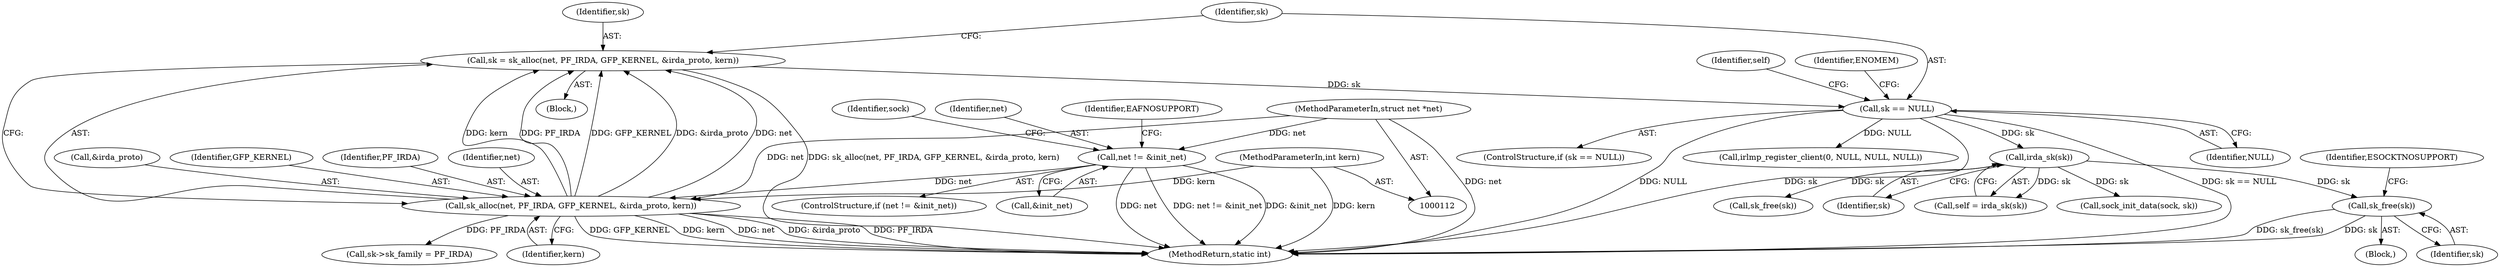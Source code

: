 digraph "0_linux_79462ad02e861803b3840cc782248c7359451cd9_3@API" {
"1000259" [label="(Call,sk_free(sk))"];
"1000170" [label="(Call,irda_sk(sk))"];
"1000162" [label="(Call,sk == NULL)"];
"1000152" [label="(Call,sk = sk_alloc(net, PF_IRDA, GFP_KERNEL, &irda_proto, kern))"];
"1000154" [label="(Call,sk_alloc(net, PF_IRDA, GFP_KERNEL, &irda_proto, kern))"];
"1000132" [label="(Call,net != &init_net)"];
"1000113" [label="(MethodParameterIn,struct net *net)"];
"1000116" [label="(MethodParameterIn,int kern)"];
"1000160" [label="(Identifier,kern)"];
"1000141" [label="(Identifier,sock)"];
"1000185" [label="(Block,)"];
"1000163" [label="(Identifier,sk)"];
"1000263" [label="(Identifier,ESOCKTNOSUPPORT)"];
"1000281" [label="(Call,irlmp_register_client(0, NULL, NULL, NULL))"];
"1000113" [label="(MethodParameterIn,struct net *net)"];
"1000170" [label="(Call,irda_sk(sk))"];
"1000168" [label="(Call,self = irda_sk(sk))"];
"1000319" [label="(MethodReturn,static int)"];
"1000158" [label="(Call,&irda_proto)"];
"1000260" [label="(Identifier,sk)"];
"1000116" [label="(MethodParameterIn,int kern)"];
"1000157" [label="(Identifier,GFP_KERNEL)"];
"1000153" [label="(Identifier,sk)"];
"1000133" [label="(Identifier,net)"];
"1000131" [label="(ControlStructure,if (net != &init_net))"];
"1000152" [label="(Call,sk = sk_alloc(net, PF_IRDA, GFP_KERNEL, &irda_proto, kern))"];
"1000154" [label="(Call,sk_alloc(net, PF_IRDA, GFP_KERNEL, &irda_proto, kern))"];
"1000162" [label="(Call,sk == NULL)"];
"1000132" [label="(Call,net != &init_net)"];
"1000264" [label="(Call,sock_init_data(sock, sk))"];
"1000252" [label="(Call,sk_free(sk))"];
"1000171" [label="(Identifier,sk)"];
"1000259" [label="(Call,sk_free(sk))"];
"1000169" [label="(Identifier,self)"];
"1000156" [label="(Identifier,PF_IRDA)"];
"1000134" [label="(Call,&init_net)"];
"1000155" [label="(Identifier,net)"];
"1000267" [label="(Call,sk->sk_family = PF_IRDA)"];
"1000167" [label="(Identifier,ENOMEM)"];
"1000117" [label="(Block,)"];
"1000164" [label="(Identifier,NULL)"];
"1000138" [label="(Identifier,EAFNOSUPPORT)"];
"1000161" [label="(ControlStructure,if (sk == NULL))"];
"1000259" -> "1000185"  [label="AST: "];
"1000259" -> "1000260"  [label="CFG: "];
"1000260" -> "1000259"  [label="AST: "];
"1000263" -> "1000259"  [label="CFG: "];
"1000259" -> "1000319"  [label="DDG: sk_free(sk)"];
"1000259" -> "1000319"  [label="DDG: sk"];
"1000170" -> "1000259"  [label="DDG: sk"];
"1000170" -> "1000168"  [label="AST: "];
"1000170" -> "1000171"  [label="CFG: "];
"1000171" -> "1000170"  [label="AST: "];
"1000168" -> "1000170"  [label="CFG: "];
"1000170" -> "1000168"  [label="DDG: sk"];
"1000162" -> "1000170"  [label="DDG: sk"];
"1000170" -> "1000252"  [label="DDG: sk"];
"1000170" -> "1000264"  [label="DDG: sk"];
"1000162" -> "1000161"  [label="AST: "];
"1000162" -> "1000164"  [label="CFG: "];
"1000163" -> "1000162"  [label="AST: "];
"1000164" -> "1000162"  [label="AST: "];
"1000167" -> "1000162"  [label="CFG: "];
"1000169" -> "1000162"  [label="CFG: "];
"1000162" -> "1000319"  [label="DDG: NULL"];
"1000162" -> "1000319"  [label="DDG: sk"];
"1000162" -> "1000319"  [label="DDG: sk == NULL"];
"1000152" -> "1000162"  [label="DDG: sk"];
"1000162" -> "1000281"  [label="DDG: NULL"];
"1000152" -> "1000117"  [label="AST: "];
"1000152" -> "1000154"  [label="CFG: "];
"1000153" -> "1000152"  [label="AST: "];
"1000154" -> "1000152"  [label="AST: "];
"1000163" -> "1000152"  [label="CFG: "];
"1000152" -> "1000319"  [label="DDG: sk_alloc(net, PF_IRDA, GFP_KERNEL, &irda_proto, kern)"];
"1000154" -> "1000152"  [label="DDG: kern"];
"1000154" -> "1000152"  [label="DDG: PF_IRDA"];
"1000154" -> "1000152"  [label="DDG: GFP_KERNEL"];
"1000154" -> "1000152"  [label="DDG: &irda_proto"];
"1000154" -> "1000152"  [label="DDG: net"];
"1000154" -> "1000160"  [label="CFG: "];
"1000155" -> "1000154"  [label="AST: "];
"1000156" -> "1000154"  [label="AST: "];
"1000157" -> "1000154"  [label="AST: "];
"1000158" -> "1000154"  [label="AST: "];
"1000160" -> "1000154"  [label="AST: "];
"1000154" -> "1000319"  [label="DDG: GFP_KERNEL"];
"1000154" -> "1000319"  [label="DDG: kern"];
"1000154" -> "1000319"  [label="DDG: net"];
"1000154" -> "1000319"  [label="DDG: &irda_proto"];
"1000154" -> "1000319"  [label="DDG: PF_IRDA"];
"1000132" -> "1000154"  [label="DDG: net"];
"1000113" -> "1000154"  [label="DDG: net"];
"1000116" -> "1000154"  [label="DDG: kern"];
"1000154" -> "1000267"  [label="DDG: PF_IRDA"];
"1000132" -> "1000131"  [label="AST: "];
"1000132" -> "1000134"  [label="CFG: "];
"1000133" -> "1000132"  [label="AST: "];
"1000134" -> "1000132"  [label="AST: "];
"1000138" -> "1000132"  [label="CFG: "];
"1000141" -> "1000132"  [label="CFG: "];
"1000132" -> "1000319"  [label="DDG: net != &init_net"];
"1000132" -> "1000319"  [label="DDG: &init_net"];
"1000132" -> "1000319"  [label="DDG: net"];
"1000113" -> "1000132"  [label="DDG: net"];
"1000113" -> "1000112"  [label="AST: "];
"1000113" -> "1000319"  [label="DDG: net"];
"1000116" -> "1000112"  [label="AST: "];
"1000116" -> "1000319"  [label="DDG: kern"];
}
